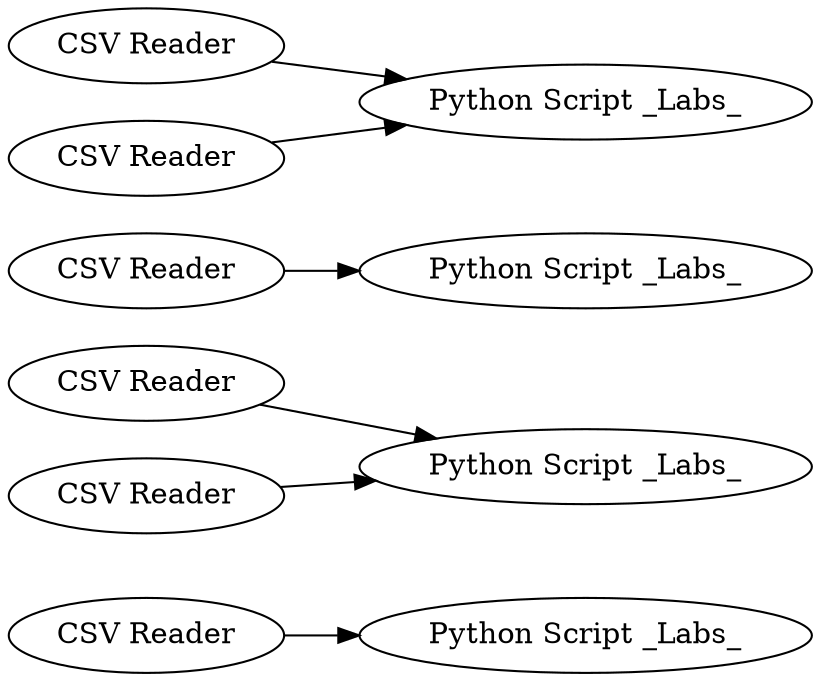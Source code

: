 digraph {
	1 [label="CSV Reader"]
	2 [label="Python Script _Labs_"]
	3 [label="CSV Reader"]
	4 [label="CSV Reader"]
	5 [label="Python Script _Labs_"]
	6 [label="CSV Reader"]
	7 [label="Python Script _Labs_"]
	8 [label="CSV Reader"]
	9 [label="CSV Reader"]
	10 [label="Python Script _Labs_"]
	1 -> 2
	3 -> 5
	4 -> 5
	6 -> 7
	8 -> 10
	9 -> 10
	rankdir=LR
}
